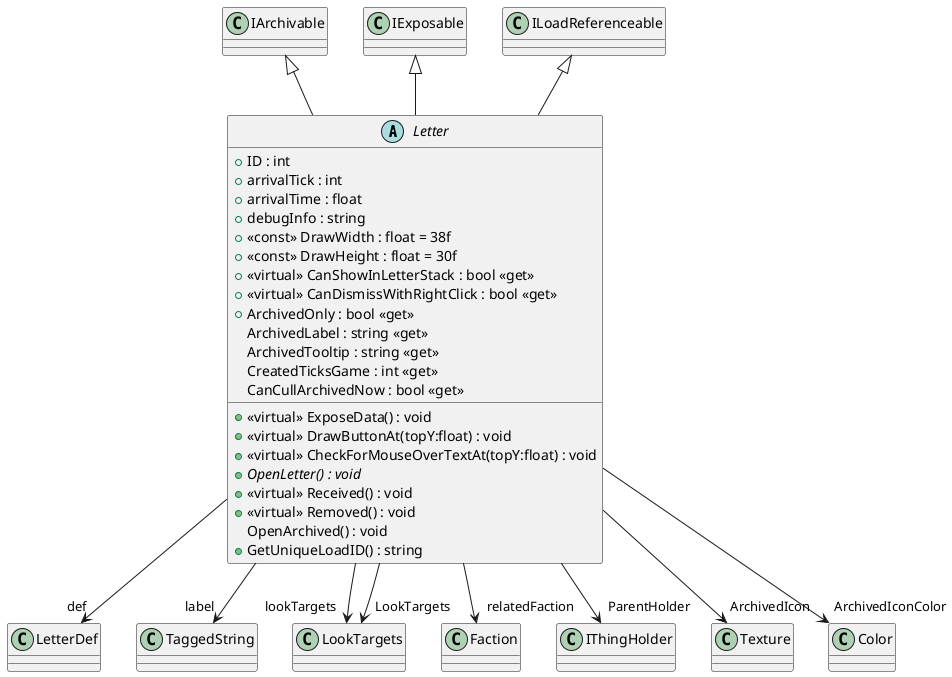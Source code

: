 @startuml
abstract class Letter {
    + ID : int
    + arrivalTick : int
    + arrivalTime : float
    + debugInfo : string
    + <<const>> DrawWidth : float = 38f
    + <<const>> DrawHeight : float = 30f
    + <<virtual>> CanShowInLetterStack : bool <<get>>
    + <<virtual>> CanDismissWithRightClick : bool <<get>>
    + ArchivedOnly : bool <<get>>
    ArchivedLabel : string <<get>>
    ArchivedTooltip : string <<get>>
    CreatedTicksGame : int <<get>>
    CanCullArchivedNow : bool <<get>>
    + <<virtual>> ExposeData() : void
    + <<virtual>> DrawButtonAt(topY:float) : void
    + <<virtual>> CheckForMouseOverTextAt(topY:float) : void
    + {abstract} OpenLetter() : void
    + <<virtual>> Received() : void
    + <<virtual>> Removed() : void
    OpenArchived() : void
    + GetUniqueLoadID() : string
}
IArchivable <|-- Letter
IExposable <|-- Letter
ILoadReferenceable <|-- Letter
Letter --> "def" LetterDef
Letter --> "label" TaggedString
Letter --> "lookTargets" LookTargets
Letter --> "relatedFaction" Faction
Letter --> "ParentHolder" IThingHolder
Letter --> "ArchivedIcon" Texture
Letter --> "ArchivedIconColor" Color
Letter --> "LookTargets" LookTargets
@enduml
